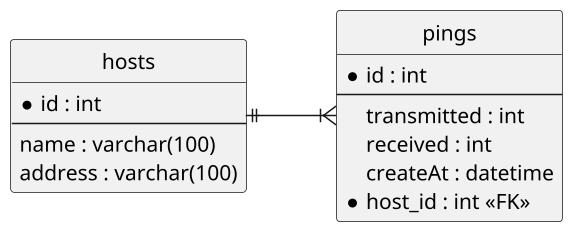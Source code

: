 @startuml
hide circle
scale 1.5
skinparam linetype ortho
skinparam monochrome true
left to right direction

entity "hosts" as host {
  *id : int
  --
  name : varchar(100)
  address : varchar(100)
}

entity "pings" as ping {
  *id : int
  --
  transmitted : int
  received : int
  createAt : datetime
  *host_id : int <<FK>>
}

host ||--|{ ping
@enduml
